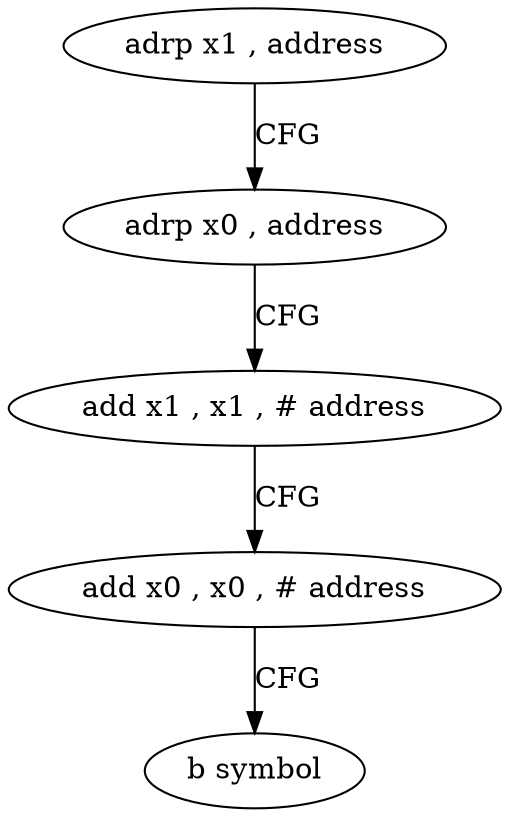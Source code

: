 digraph "func" {
"77104" [label = "adrp x1 , address" ]
"77108" [label = "adrp x0 , address" ]
"77112" [label = "add x1 , x1 , # address" ]
"77116" [label = "add x0 , x0 , # address" ]
"77120" [label = "b symbol" ]
"77104" -> "77108" [ label = "CFG" ]
"77108" -> "77112" [ label = "CFG" ]
"77112" -> "77116" [ label = "CFG" ]
"77116" -> "77120" [ label = "CFG" ]
}

